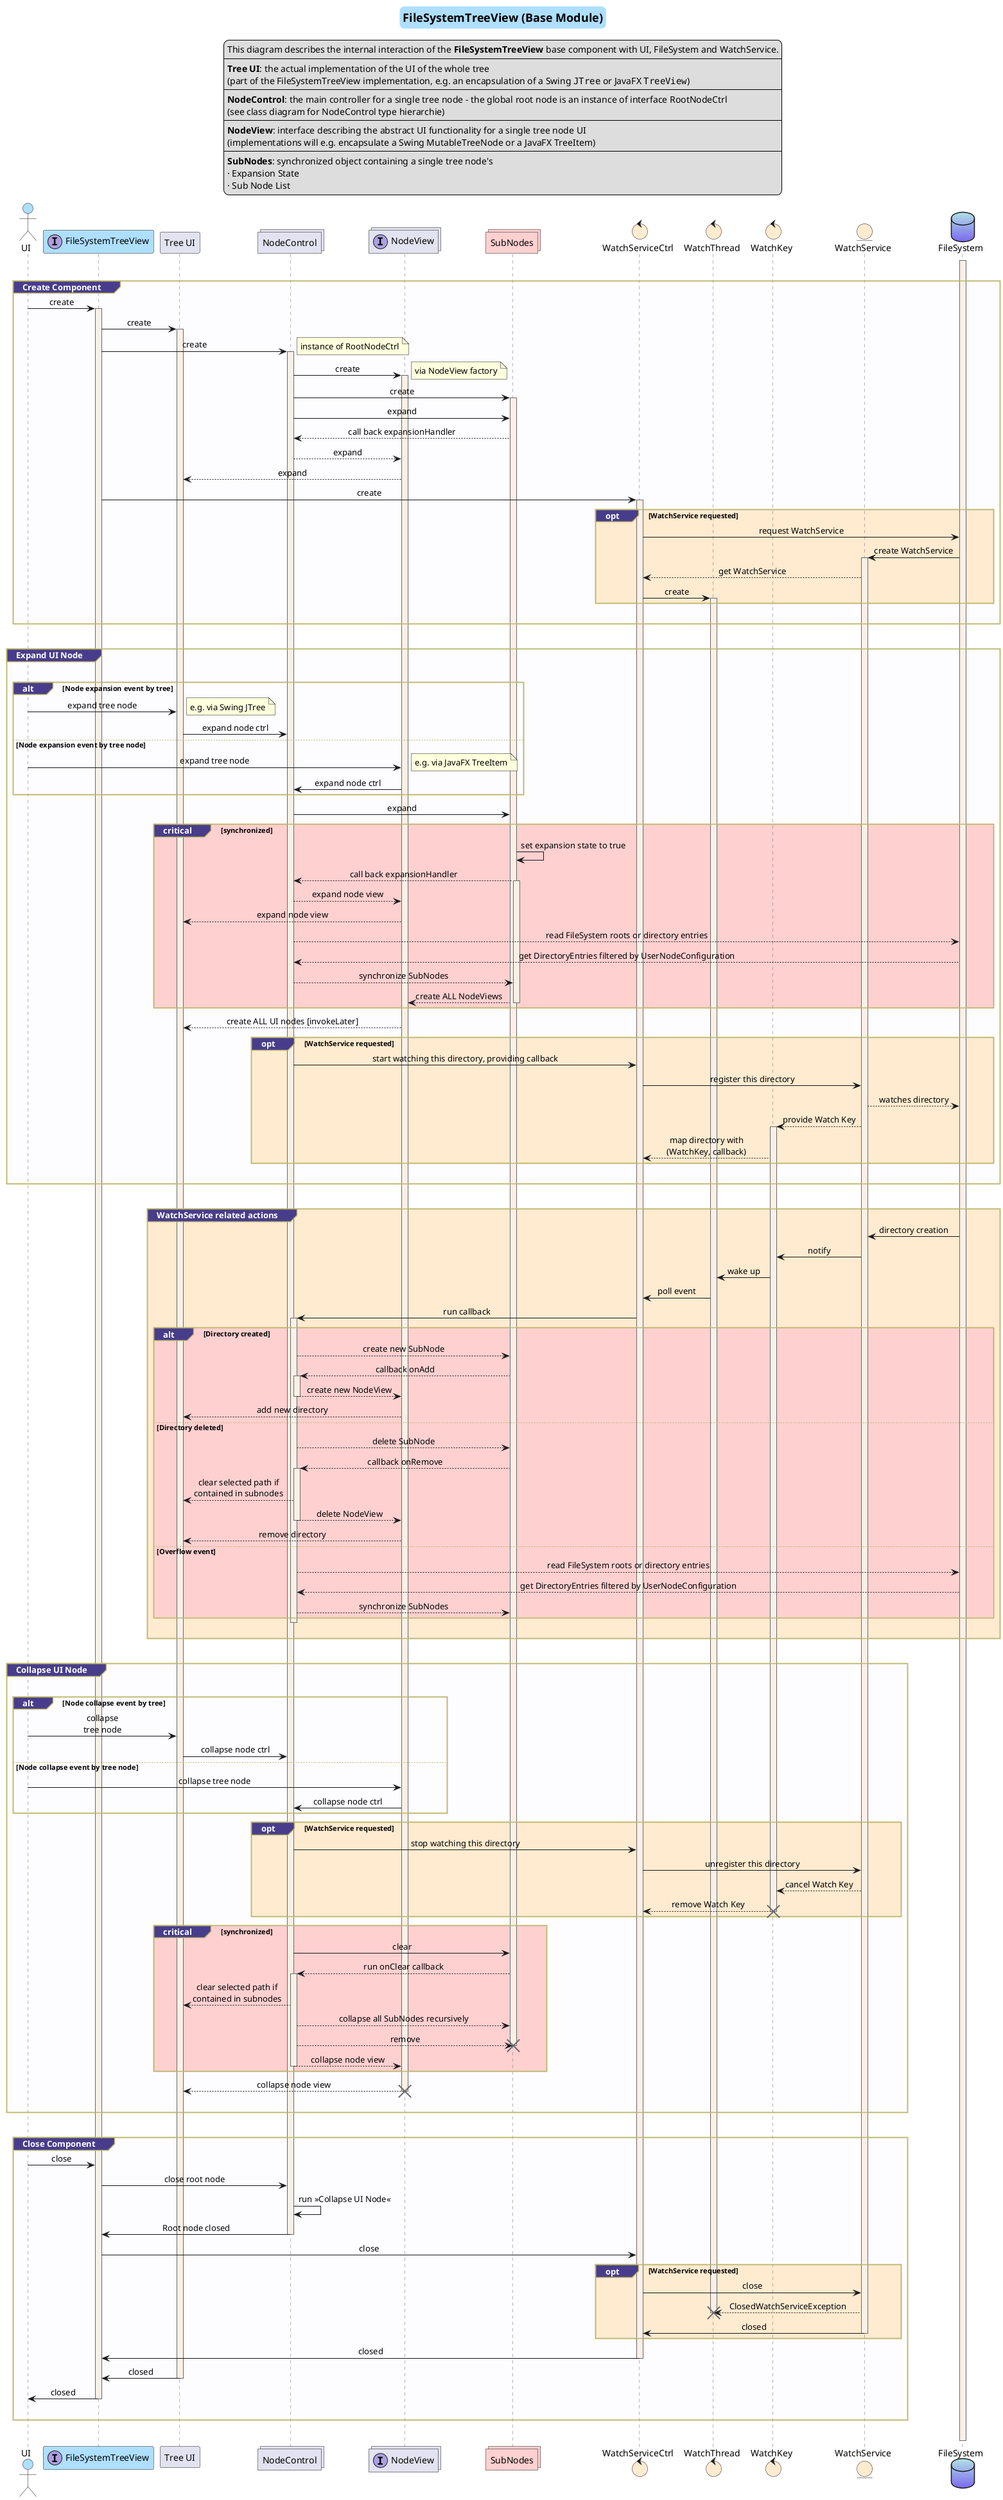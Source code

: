 /'
	Sequence diagram for interaction between
	FileSystemTreeView component and
	UI, FileSystem and WatchService
'/
@startuml

' background color related to main component
!$color_bg_main = "#aedfff"

' background color for WatchService related elements
!$color_bg_ws = "#ffebd0"

' background color for critical groups
!$color_bg_critical = "#ffd0d0"

' default background color for groups
!$color_bg_group = "#fdfcff"

!$title_collapse_node = "Collapse UI Node"

skinparam title {
	BorderRoundCorner 15
	BorderThickness 2
	BackgroundColor $color_bg_main
}

skinparam sequence {
	MessageAlign center
	GroupBorderColor #DarkKhaki
	GroupBackgroundColor #DarkSlateBlue
	GroupHeaderFontColor #White
	LifeLineBackgroundColor #Linen
	LifeLineBorderColor #DimGrey
}

title = FileSystemTreeView (Base Module)

legend top center
	This diagram describes the internal interaction of the **FileSystemTreeView** base component with UI, FileSystem and WatchService.
	----
	**Tree UI**: the actual implementation of the UI of the whole tree
	(part of the FileSystemTreeView implementation, e.g. an encapsulation of a Swing ""JTree"" or JavaFX ""TreeView"")
	----
	**NodeControl**: the main controller for a single tree node – the global root node is an instance of interface RootNodeCtrl
	(see class diagram for NodeControl type hierarchie)
	----
	**NodeView**: interface describing the abstract UI functionality for a single tree node UI
	(implementations will e.g. encapsulate a Swing MutableTreeNode or a JavaFX TreeItem)
	----
	**SubNodes**: synchronized object containing a single tree node's
	· Expansion State
	· Sub Node List
endlegend

' ####################
' ### Participants ###
' ####################

actor				UI									as UI $color_bg_main

participant	FileSystemTreeView	as Fstv << (I,#ac9fe2) >> $color_bg_main

participant	"Tree UI" as Tree

collections NodeControl as nodes

collections NodeView as view << (I,#ac9fe2) >>

collections	SubNodes $color_bg_critical

control			WatchServiceCtrl		as WSctrl $color_bg_ws
control			WatchThread					as thread $color_bg_ws
control			WatchKey						as wkey $color_bg_ws
entity			WatchService				as WS $color_bg_ws

database		FileSystem					as FS #PowderBlue-MediumSlateBlue

activate FS

|||

' ==============
' === Groups ===
' ==============

group $color_bg_group Create Component

UI				-> Fstv				: create
activate Fstv
Fstv			-> Tree				: create
activate Tree
Fstv			-> nodes			:	create
note right							: instance of RootNodeCtrl
activate nodes
nodes			-> view				: create
note right							: via NodeView factory
activate view
nodes			-> SubNodes		: create
activate SubNodes
nodes			-> SubNodes		: expand
SubNodes	--> nodes			: call back expansionHandler
nodes			--> view			: expand
view			-->	Tree			: expand
Fstv			-> WSctrl			: create
activate WSctrl

opt $color_bg_ws WatchService requested

WSctrl		-> FS					: request WatchService
FS				-> WS					: create WatchService
activate WS
WS				--> WSctrl		: get WatchService
WSctrl		-> thread			: create
activate thread

end 'opt WatchService requested

|||

end 'group Create Component

|||

' ============================================================================

group $color_bg_group Expand UI Node

|||

alt Node expansion event by tree

UI				-> Tree				: expand tree node
note right							: e.g. via Swing JTree
Tree			-> nodes			: expand node ctrl

else Node expansion event by tree node

UI				-> view				: expand tree node
note right							: e.g. via JavaFX TreeItem
view			-> nodes			: expand node ctrl

end 'alt Node expansion

nodes			-> SubNodes		: expand

critical $color_bg_critical synchronized

SubNodes	-> SubNodes		: set expansion state to true
SubNodes	-->	nodes			: call back expansionHandler
activate SubNodes
nodes			-->	view			: expand node view
view			-->	Tree			: expand node view
nodes			--> FS				: read FileSystem roots or directory entries
FS				--> nodes			: get DirectoryEntries filtered by UserNodeConfiguration
nodes			--> SubNodes	: synchronize SubNodes
SubNodes	--> view			: create ALL NodeViews
deactivate SubNodes

end 'critical synchronized

view			--> Tree			: create ALL UI nodes [invokeLater]

opt $color_bg_ws WatchService requested

nodes			-> WSctrl			: start watching this directory, providing callback
WSctrl		-> WS					: register this directory
WS				--> FS				: watches directory
WS				--> wkey			: provide Watch Key
activate wkey
wkey			--> WSctrl		: map directory with\n(WatchKey, callback)

end 'opt WatchService requested

|||

end 'group Expand UI Node

' ============================================================================

|||

' ============================================================================

group $color_bg_ws WatchService related actions

FS				-> WS					: directory creation
WS				-> wkey				: notify
wkey			-> thread			: wake up
thread		-> WSctrl			: poll event
WSctrl		-> nodes			: run callback
activate nodes

alt $color_bg_critical Directory created

nodes		 	--> SubNodes	: create new SubNode
SubNodes 	--> nodes			: callback onAdd
activate nodes
nodes			--> view			: create new NodeView
deactivate nodes
view		 	--> Tree			: add new directory

else Directory deleted

nodes		 	--> SubNodes	: delete SubNode
SubNodes 	--> nodes			: callback onRemove
activate nodes
nodes			--> Tree			: clear selected path if\ncontained in subnodes
nodes		 	--> view			: delete NodeView
deactivate nodes
view		 	--> Tree			: remove directory

else Overflow event

nodes			--> FS				: read FileSystem roots or directory entries
FS				--> nodes			: get DirectoryEntries filtered by UserNodeConfiguration
nodes			--> SubNodes	: synchronize SubNodes

end 'alt Directory created

deactivate nodes

|||

end 'group WatchService related actions

|||

group $color_bg_group $title_collapse_node

|||

alt Node collapse event by tree

UI				-> Tree				: collapse\ntree node
Tree			-> nodes			: collapse node ctrl

else Node collapse event by tree node

UI				-> view				: collapse tree node
view			-> nodes			: collapse node ctrl

end 'alt Node collapse

opt $color_bg_ws WatchService requested

nodes			-> WSctrl			: stop watching this directory
WSctrl		-> WS					: unregister this directory
WS				--> wkey			: cancel Watch Key
wkey			--> WSctrl		: remove Watch Key

destroy wkey

end 'opt WatchService requested

critical $color_bg_critical synchronized

nodes			-> SubNodes		: clear
SubNodes	--> nodes			: run onClear callback
activate nodes
nodes			--> Tree			: clear selected path if\ncontained in subnodes
nodes			--> SubNodes	: collapse all SubNodes recursively
nodes			--> SubNodes	: remove
destroy SubNodes
nodes			-->	view			: collapse node view
deactivate nodes

end 'critical synchronized

view			-->	Tree			: collapse node view
destroy view

|||

end 'group Collapse UI Node

' ============================================================================

|||

group $color_bg_group Close Component

UI				->	Fstv			: close
Fstv			->	nodes			: close root node
nodes			->	nodes			: run »$title_collapse_node«
nodes			->	Fstv			: Root node closed
deactivate nodes
Fstv			->	WSctrl		: close

opt $color_bg_ws WatchService requested

WSctrl		->	WS				: close
WS				--> thread		: ClosedWatchServiceException
destroy thread
WS				->	WSctrl		: closed
deactivate WS

end 'opt WatchService requested

WSctrl		->	Fstv			: closed
deactivate WSctrl

Tree			->	Fstv			: closed
deactivate Tree

Fstv			->	UI				: closed
deactivate Tree

deactivate Fstv

|||

end 'group Close

|||

deactivate FS

@enduml

